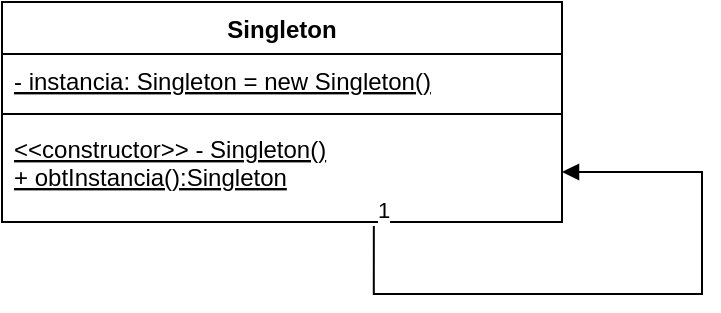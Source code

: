 <mxfile version="16.5.1" type="device"><diagram id="0UFuRv_y-L52CKOmMYlm" name="Página-1"><mxGraphModel dx="1422" dy="873" grid="1" gridSize="10" guides="1" tooltips="1" connect="1" arrows="1" fold="1" page="1" pageScale="1" pageWidth="1169" pageHeight="827" math="0" shadow="0"><root><mxCell id="0"/><mxCell id="1" parent="0"/><mxCell id="cNNAVrvIz-wIlSWGT273-1" value="Singleton" style="swimlane;fontStyle=1;align=center;verticalAlign=top;childLayout=stackLayout;horizontal=1;startSize=26;horizontalStack=0;resizeParent=1;resizeParentMax=0;resizeLast=0;collapsible=1;marginBottom=0;" parent="1" vertex="1"><mxGeometry x="450" y="304" width="280" height="110" as="geometry"/></mxCell><mxCell id="cNNAVrvIz-wIlSWGT273-2" value="- instancia: Singleton = new Singleton()" style="text;strokeColor=none;fillColor=none;align=left;verticalAlign=top;spacingLeft=4;spacingRight=4;overflow=hidden;rotatable=0;points=[[0,0.5],[1,0.5]];portConstraint=eastwest;fontStyle=4" parent="cNNAVrvIz-wIlSWGT273-1" vertex="1"><mxGeometry y="26" width="280" height="26" as="geometry"/></mxCell><mxCell id="cNNAVrvIz-wIlSWGT273-3" value="" style="line;strokeWidth=1;fillColor=none;align=left;verticalAlign=middle;spacingTop=-1;spacingLeft=3;spacingRight=3;rotatable=0;labelPosition=right;points=[];portConstraint=eastwest;" parent="cNNAVrvIz-wIlSWGT273-1" vertex="1"><mxGeometry y="52" width="280" height="8" as="geometry"/></mxCell><mxCell id="cNNAVrvIz-wIlSWGT273-4" value="&lt;&lt;constructor&gt;&gt; - Singleton()&#10;+ obtInstancia():Singleton" style="text;strokeColor=none;fillColor=none;align=left;verticalAlign=top;spacingLeft=4;spacingRight=4;overflow=hidden;rotatable=0;points=[[0,0.5],[1,0.5]];portConstraint=eastwest;fontStyle=4" parent="cNNAVrvIz-wIlSWGT273-1" vertex="1"><mxGeometry y="60" width="280" height="50" as="geometry"/></mxCell><mxCell id="cNNAVrvIz-wIlSWGT273-6" value="" style="endArrow=block;endFill=1;html=1;edgeStyle=orthogonalEdgeStyle;align=left;verticalAlign=top;rounded=0;exitX=0.664;exitY=1.04;exitDx=0;exitDy=0;exitPerimeter=0;entryX=1;entryY=0.5;entryDx=0;entryDy=0;" parent="cNNAVrvIz-wIlSWGT273-1" source="cNNAVrvIz-wIlSWGT273-4" target="cNNAVrvIz-wIlSWGT273-4" edge="1"><mxGeometry x="-1" relative="1" as="geometry"><mxPoint x="190" y="146" as="sourcePoint"/><mxPoint x="350" y="76" as="targetPoint"/><Array as="points"><mxPoint x="186" y="146"/><mxPoint x="350" y="146"/><mxPoint x="350" y="85"/></Array></mxGeometry></mxCell><mxCell id="cNNAVrvIz-wIlSWGT273-7" value="1" style="edgeLabel;resizable=0;html=1;align=left;verticalAlign=bottom;" parent="cNNAVrvIz-wIlSWGT273-6" connectable="0" vertex="1"><mxGeometry x="-1" relative="1" as="geometry"/></mxCell></root></mxGraphModel></diagram></mxfile>